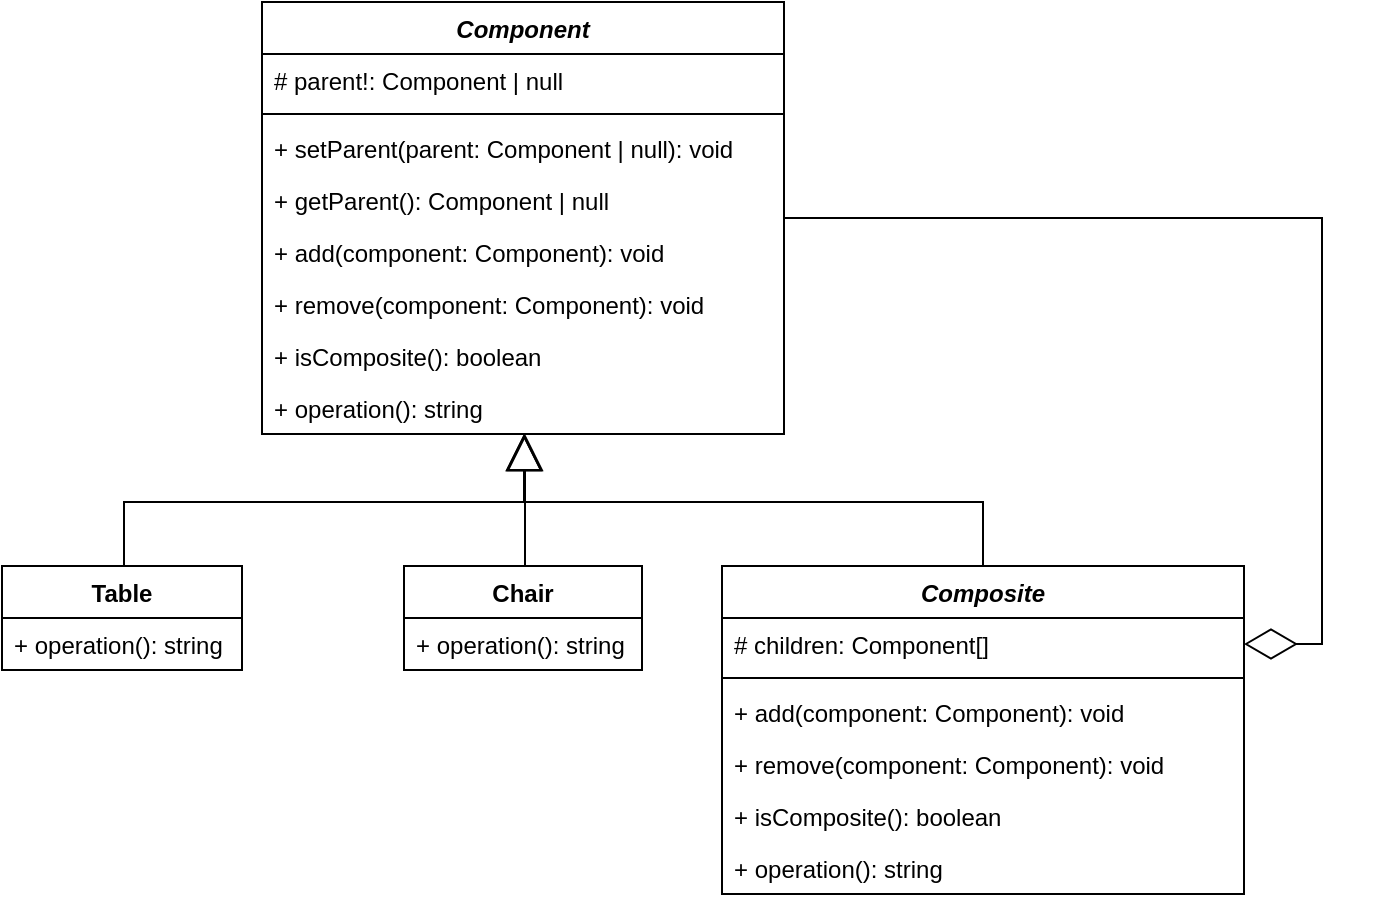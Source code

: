 <mxfile version="20.6.0" type="device"><diagram id="6VTJBTufDvpHo4qYK5ex" name="Сторінка-1"><mxGraphModel dx="937" dy="55" grid="1" gridSize="10" guides="1" tooltips="1" connect="1" arrows="1" fold="1" page="1" pageScale="1" pageWidth="827" pageHeight="583" math="0" shadow="0"><root><mxCell id="0"/><mxCell id="1" parent="0"/><mxCell id="NJRuOGqCRyeaDzYEsrsi-33" value="" style="edgeStyle=orthogonalEdgeStyle;rounded=0;orthogonalLoop=1;jettySize=auto;html=1;endArrow=block;endFill=0;endSize=16;" parent="1" source="NJRuOGqCRyeaDzYEsrsi-37" target="U2SH481rS0d8z1eCHCJ6-1" edge="1"><mxGeometry relative="1" as="geometry"><Array as="points"><mxPoint x="-229" y="260"/><mxPoint x="-459" y="260"/></Array></mxGeometry></mxCell><mxCell id="U2SH481rS0d8z1eCHCJ6-1" value="Component" style="swimlane;fontStyle=3;align=center;verticalAlign=top;childLayout=stackLayout;horizontal=1;startSize=26;horizontalStack=0;resizeParent=1;resizeParentMax=0;resizeLast=0;collapsible=1;marginBottom=0;" parent="1" vertex="1"><mxGeometry x="-590" y="10" width="261" height="216" as="geometry"/></mxCell><mxCell id="U2SH481rS0d8z1eCHCJ6-2" value="# parent!: Component | null" style="text;strokeColor=none;fillColor=none;align=left;verticalAlign=top;spacingLeft=4;spacingRight=4;overflow=hidden;rotatable=0;points=[[0,0.5],[1,0.5]];portConstraint=eastwest;" parent="U2SH481rS0d8z1eCHCJ6-1" vertex="1"><mxGeometry y="26" width="261" height="26" as="geometry"/></mxCell><mxCell id="U2SH481rS0d8z1eCHCJ6-3" value="" style="line;strokeWidth=1;fillColor=none;align=left;verticalAlign=middle;spacingTop=-1;spacingLeft=3;spacingRight=3;rotatable=0;labelPosition=right;points=[];portConstraint=eastwest;strokeColor=inherit;" parent="U2SH481rS0d8z1eCHCJ6-1" vertex="1"><mxGeometry y="52" width="261" height="8" as="geometry"/></mxCell><mxCell id="U2SH481rS0d8z1eCHCJ6-4" value="+ setParent(parent: Component | null): void" style="text;strokeColor=none;fillColor=none;align=left;verticalAlign=top;spacingLeft=4;spacingRight=4;overflow=hidden;rotatable=0;points=[[0,0.5],[1,0.5]];portConstraint=eastwest;" parent="U2SH481rS0d8z1eCHCJ6-1" vertex="1"><mxGeometry y="60" width="261" height="26" as="geometry"/></mxCell><mxCell id="NJRuOGqCRyeaDzYEsrsi-19" value="+ getParent(): Component | null" style="text;strokeColor=none;fillColor=none;align=left;verticalAlign=top;spacingLeft=4;spacingRight=4;overflow=hidden;rotatable=0;points=[[0,0.5],[1,0.5]];portConstraint=eastwest;" parent="U2SH481rS0d8z1eCHCJ6-1" vertex="1"><mxGeometry y="86" width="261" height="26" as="geometry"/></mxCell><mxCell id="NJRuOGqCRyeaDzYEsrsi-20" value="+ add(component: Component): void" style="text;strokeColor=none;fillColor=none;align=left;verticalAlign=top;spacingLeft=4;spacingRight=4;overflow=hidden;rotatable=0;points=[[0,0.5],[1,0.5]];portConstraint=eastwest;" parent="U2SH481rS0d8z1eCHCJ6-1" vertex="1"><mxGeometry y="112" width="261" height="26" as="geometry"/></mxCell><mxCell id="NJRuOGqCRyeaDzYEsrsi-21" value="+ remove(component: Component): void" style="text;strokeColor=none;fillColor=none;align=left;verticalAlign=top;spacingLeft=4;spacingRight=4;overflow=hidden;rotatable=0;points=[[0,0.5],[1,0.5]];portConstraint=eastwest;" parent="U2SH481rS0d8z1eCHCJ6-1" vertex="1"><mxGeometry y="138" width="261" height="26" as="geometry"/></mxCell><mxCell id="NJRuOGqCRyeaDzYEsrsi-22" value="+ isComposite(): boolean" style="text;strokeColor=none;fillColor=none;align=left;verticalAlign=top;spacingLeft=4;spacingRight=4;overflow=hidden;rotatable=0;points=[[0,0.5],[1,0.5]];portConstraint=eastwest;" parent="U2SH481rS0d8z1eCHCJ6-1" vertex="1"><mxGeometry y="164" width="261" height="26" as="geometry"/></mxCell><mxCell id="NJRuOGqCRyeaDzYEsrsi-23" value="+ operation(): string" style="text;strokeColor=none;fillColor=none;align=left;verticalAlign=top;spacingLeft=4;spacingRight=4;overflow=hidden;rotatable=0;points=[[0,0.5],[1,0.5]];portConstraint=eastwest;" parent="U2SH481rS0d8z1eCHCJ6-1" vertex="1"><mxGeometry y="190" width="261" height="26" as="geometry"/></mxCell><mxCell id="NJRuOGqCRyeaDzYEsrsi-24" value="Table" style="swimlane;fontStyle=1;align=center;verticalAlign=top;childLayout=stackLayout;horizontal=1;startSize=26;horizontalStack=0;resizeParent=1;resizeParentMax=0;resizeLast=0;collapsible=1;marginBottom=0;" parent="1" vertex="1"><mxGeometry x="-720" y="292" width="120" height="52" as="geometry"/></mxCell><mxCell id="NJRuOGqCRyeaDzYEsrsi-32" value="+ operation(): string" style="text;strokeColor=none;fillColor=none;align=left;verticalAlign=top;spacingLeft=4;spacingRight=4;overflow=hidden;rotatable=0;points=[[0,0.5],[1,0.5]];portConstraint=eastwest;" parent="NJRuOGqCRyeaDzYEsrsi-24" vertex="1"><mxGeometry y="26" width="120" height="26" as="geometry"/></mxCell><mxCell id="NJRuOGqCRyeaDzYEsrsi-34" value="Chair" style="swimlane;fontStyle=1;align=center;verticalAlign=top;childLayout=stackLayout;horizontal=1;startSize=26;horizontalStack=0;resizeParent=1;resizeParentMax=0;resizeLast=0;collapsible=1;marginBottom=0;" parent="1" vertex="1"><mxGeometry x="-519" y="292" width="119" height="52" as="geometry"/></mxCell><mxCell id="NJRuOGqCRyeaDzYEsrsi-35" value="+ operation(): string" style="text;strokeColor=none;fillColor=none;align=left;verticalAlign=top;spacingLeft=4;spacingRight=4;overflow=hidden;rotatable=0;points=[[0,0.5],[1,0.5]];portConstraint=eastwest;" parent="NJRuOGqCRyeaDzYEsrsi-34" vertex="1"><mxGeometry y="26" width="119" height="26" as="geometry"/></mxCell><mxCell id="NJRuOGqCRyeaDzYEsrsi-37" value="Composite" style="swimlane;fontStyle=3;align=center;verticalAlign=top;childLayout=stackLayout;horizontal=1;startSize=26;horizontalStack=0;resizeParent=1;resizeParentMax=0;resizeLast=0;collapsible=1;marginBottom=0;" parent="1" vertex="1"><mxGeometry x="-360" y="292" width="261" height="164" as="geometry"/></mxCell><mxCell id="NJRuOGqCRyeaDzYEsrsi-38" value="# children: Component[]" style="text;strokeColor=none;fillColor=none;align=left;verticalAlign=top;spacingLeft=4;spacingRight=4;overflow=hidden;rotatable=0;points=[[0,0.5],[1,0.5]];portConstraint=eastwest;" parent="NJRuOGqCRyeaDzYEsrsi-37" vertex="1"><mxGeometry y="26" width="261" height="26" as="geometry"/></mxCell><mxCell id="NJRuOGqCRyeaDzYEsrsi-39" value="" style="line;strokeWidth=1;fillColor=none;align=left;verticalAlign=middle;spacingTop=-1;spacingLeft=3;spacingRight=3;rotatable=0;labelPosition=right;points=[];portConstraint=eastwest;strokeColor=inherit;" parent="NJRuOGqCRyeaDzYEsrsi-37" vertex="1"><mxGeometry y="52" width="261" height="8" as="geometry"/></mxCell><mxCell id="NJRuOGqCRyeaDzYEsrsi-42" value="+ add(component: Component): void" style="text;strokeColor=none;fillColor=none;align=left;verticalAlign=top;spacingLeft=4;spacingRight=4;overflow=hidden;rotatable=0;points=[[0,0.5],[1,0.5]];portConstraint=eastwest;" parent="NJRuOGqCRyeaDzYEsrsi-37" vertex="1"><mxGeometry y="60" width="261" height="26" as="geometry"/></mxCell><mxCell id="NJRuOGqCRyeaDzYEsrsi-43" value="+ remove(component: Component): void" style="text;strokeColor=none;fillColor=none;align=left;verticalAlign=top;spacingLeft=4;spacingRight=4;overflow=hidden;rotatable=0;points=[[0,0.5],[1,0.5]];portConstraint=eastwest;" parent="NJRuOGqCRyeaDzYEsrsi-37" vertex="1"><mxGeometry y="86" width="261" height="26" as="geometry"/></mxCell><mxCell id="NJRuOGqCRyeaDzYEsrsi-44" value="+ isComposite(): boolean" style="text;strokeColor=none;fillColor=none;align=left;verticalAlign=top;spacingLeft=4;spacingRight=4;overflow=hidden;rotatable=0;points=[[0,0.5],[1,0.5]];portConstraint=eastwest;" parent="NJRuOGqCRyeaDzYEsrsi-37" vertex="1"><mxGeometry y="112" width="261" height="26" as="geometry"/></mxCell><mxCell id="NJRuOGqCRyeaDzYEsrsi-45" value="+ operation(): string" style="text;strokeColor=none;fillColor=none;align=left;verticalAlign=top;spacingLeft=4;spacingRight=4;overflow=hidden;rotatable=0;points=[[0,0.5],[1,0.5]];portConstraint=eastwest;" parent="NJRuOGqCRyeaDzYEsrsi-37" vertex="1"><mxGeometry y="138" width="261" height="26" as="geometry"/></mxCell><mxCell id="NJRuOGqCRyeaDzYEsrsi-47" value="" style="edgeStyle=orthogonalEdgeStyle;rounded=0;orthogonalLoop=1;jettySize=auto;html=1;endArrow=block;endFill=0;endSize=16;" parent="1" edge="1"><mxGeometry relative="1" as="geometry"><mxPoint x="-458.5" y="292" as="sourcePoint"/><mxPoint x="-458.5" y="226" as="targetPoint"/></mxGeometry></mxCell><mxCell id="NJRuOGqCRyeaDzYEsrsi-49" value="" style="edgeStyle=orthogonalEdgeStyle;rounded=0;orthogonalLoop=1;jettySize=auto;html=1;endArrow=block;endFill=0;endSize=16;" parent="1" edge="1"><mxGeometry relative="1" as="geometry"><mxPoint x="-659" y="292" as="sourcePoint"/><mxPoint x="-459" y="226" as="targetPoint"/><Array as="points"><mxPoint x="-659" y="260"/><mxPoint x="-459" y="260"/></Array></mxGeometry></mxCell><mxCell id="1MFiCk4fODdH_ASZ8m5I-1" value="" style="endArrow=diamondThin;endFill=0;endSize=24;html=1;rounded=0;edgeStyle=orthogonalEdgeStyle;" edge="1" parent="1" source="U2SH481rS0d8z1eCHCJ6-1" target="NJRuOGqCRyeaDzYEsrsi-38"><mxGeometry width="160" relative="1" as="geometry"><mxPoint x="-259" y="120" as="sourcePoint"/><mxPoint x="-99" y="120" as="targetPoint"/><Array as="points"><mxPoint x="-60" y="118"/><mxPoint x="-60" y="331"/></Array></mxGeometry></mxCell></root></mxGraphModel></diagram></mxfile>
